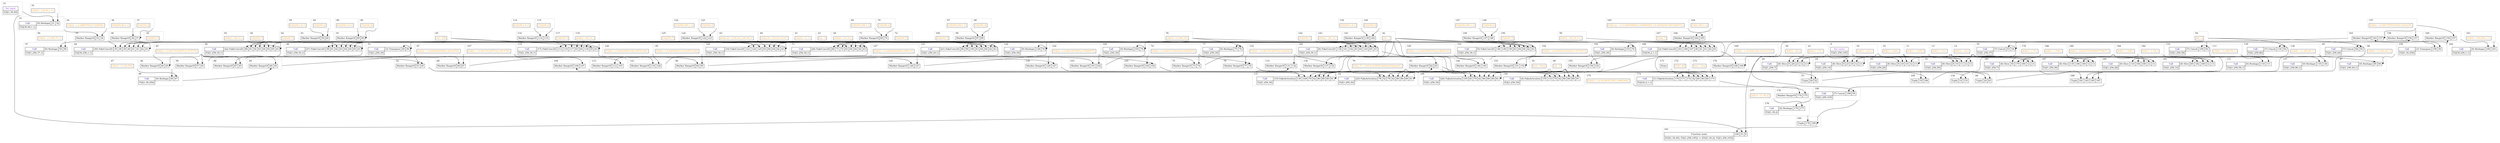 digraph
{
    compound = true

    subgraph "cluster 9"
    {
        label = 9
        labeljust = l
        style = dotted

        "9dummy" [ height = 0, label = "", style = invis, width = 0 ]
        "\"0\"" [ label = <<table border="0" cellborder="1" cellpadding="4" cellspacing="0"><tr><td><font color="blueviolet">Var cache</font></td></tr><tr><td>f32[1,256,105]</td></tr></table>>, shape = plain ]
    }

    subgraph "cluster 10"
    {
        label = 10
        labeljust = l
        style = dotted

        "10dummy" [ height = 0, label = "", style = invis, width = 0 ]
        "\"1\"" [ label = <<table border="0" cellborder="1" cellpadding="4" cellspacing="0"><tr><td><font color="darkorange">i64[1] : {49L}</font></td></tr></table>>, shape = plain ]
    }

    subgraph "cluster 11"
    {
        label = 11
        labeljust = l
        style = dotted

        "11dummy" [ height = 0, label = "", style = invis, width = 0 ]
        "\"2\"" [ label = <<table border="0" cellborder="1" cellpadding="4" cellspacing="0"><tr><td><font color="darkorange">i64[1] : {105L}</font></td></tr></table>>, shape = plain ]
    }

    subgraph "cluster 12"
    {
        label = 12
        labeljust = l
        style = dotted

        "12dummy" [ height = 0, label = "", style = invis, width = 0 ]
        "\"3\"" [ label = <<table border="0" cellborder="1" cellpadding="4" cellspacing="0"><tr><td><font color="darkorange">i64[1] : {2L}</font></td></tr></table>>, shape = plain ]
    }

    subgraph "cluster 13"
    {
        label = 13
        labeljust = l
        style = dotted

        "13dummy" [ height = 0, label = "", style = invis, width = 0 ]
        "\"4\"" [ label = <<table border="0" cellborder="1" cellpadding="4" cellspacing="0"><tr><td><font color="darkorange">i64[1] : {1L}</font></td></tr></table>>, shape = plain ]
    }

    subgraph "cluster 14"
    {
        label = 14
        labeljust = l
        style = dotted

        "14dummy" [ height = 0, label = "", style = invis, width = 0 ]
        "\"5\"" [ label = <<table border="0" cellborder="1" cellpadding="4" cellspacing="0"><tr><td><font color="darkblue">Call</font></td><td port="P0">(8) Slice</td><td port="P1">9</td><td port="P2">10</td><td port="P3">11</td><td port="P4">12</td><td port="P5">13</td></tr><tr><td>f32[1,256,56]</td></tr></table>>, shape = plain ]
    }

    subgraph "cluster 18"
    {
        label = 18
        labeljust = l
        style = dotted

        "18dummy" [ height = 0, label = "", style = invis, width = 0 ]
        "\"6\"" [ label = <<table border="0" cellborder="1" cellpadding="4" cellspacing="0"><tr><td><font color="darkorange">i64[1] : {21L}</font></td></tr></table>>, shape = plain ]
    }

    subgraph "cluster 19"
    {
        label = 19
        labeljust = l
        style = dotted

        "19dummy" [ height = 0, label = "", style = invis, width = 0 ]
        "\"7\"" [ label = <<table border="0" cellborder="1" cellpadding="4" cellspacing="0"><tr><td><font color="darkblue">Call</font></td><td port="P0">(8) Slice</td><td port="P1">9</td><td port="P2">18</td><td port="P3">10</td><td port="P4">12</td><td port="P5">13</td></tr><tr><td>f32[1,256,28]</td></tr></table>>, shape = plain ]
    }

    subgraph "cluster 23"
    {
        label = 23
        labeljust = l
        style = dotted

        "23dummy" [ height = 0, label = "", style = invis, width = 0 ]
        "\"8\"" [ label = <<table border="0" cellborder="1" cellpadding="4" cellspacing="0"><tr><td><font color="darkorange">i64[1] : {7L}</font></td></tr></table>>, shape = plain ]
    }

    subgraph "cluster 24"
    {
        label = 24
        labeljust = l
        style = dotted

        "24dummy" [ height = 0, label = "", style = invis, width = 0 ]
        "\"9\"" [ label = <<table border="0" cellborder="1" cellpadding="4" cellspacing="0"><tr><td><font color="darkblue">Call</font></td><td port="P0">(8) Slice</td><td port="P1">9</td><td port="P2">23</td><td port="P3">18</td><td port="P4">12</td><td port="P5">13</td></tr><tr><td>f32[1,256,14]</td></tr></table>>, shape = plain ]
    }

    subgraph "cluster 28"
    {
        label = 28
        labeljust = l
        style = dotted

        "28dummy" [ height = 0, label = "", style = invis, width = 0 ]
        "\"10\"" [ label = <<table border="0" cellborder="1" cellpadding="4" cellspacing="0"><tr><td><font color="darkorange">i64[1] : {0L}</font></td></tr></table>>, shape = plain ]
    }

    subgraph "cluster 29"
    {
        label = 29
        labeljust = l
        style = dotted

        "29dummy" [ height = 0, label = "", style = invis, width = 0 ]
        "\"11\"" [ label = <<table border="0" cellborder="1" cellpadding="4" cellspacing="0"><tr><td><font color="darkblue">Call</font></td><td port="P0">(8) Slice</td><td port="P1">9</td><td port="P2">28</td><td port="P3">23</td><td port="P4">12</td><td port="P5">13</td></tr><tr><td>f32[1,256,7]</td></tr></table>>, shape = plain ]
    }

    subgraph "cluster 31"
    {
        label = 31
        labeljust = l
        style = dotted

        "31dummy" [ height = 0, label = "", style = invis, width = 0 ]
        "\"12\"" [ label = <<table border="0" cellborder="1" cellpadding="4" cellspacing="0"><tr><td><font color="blueviolet">Var input</font></td></tr><tr><td>f32[1,30,40]</td></tr></table>>, shape = plain ]
    }

    subgraph "cluster 32"
    {
        label = 32
        labeljust = l
        style = dotted

        "32dummy" [ height = 0, label = "", style = invis, width = 0 ]
        "\"13\"" [ label = <<table border="0" cellborder="1" cellpadding="4" cellspacing="0"><tr><td><font color="darkorange">i32[4] : {30,40,1,1}</font></td></tr></table>>, shape = plain ]
    }

    subgraph "cluster 33"
    {
        label = 33
        labeljust = l
        style = dotted

        "33dummy" [ height = 0, label = "", style = invis, width = 0 ]
        "\"14\"" [ label = <<table border="0" cellborder="1" cellpadding="4" cellspacing="0"><tr><td><font color="darkblue">Call</font></td><td port="P0">(0) Reshape</td><td port="P1">31</td><td port="P2">32</td></tr><tr><td>f32[30,40,1,1]</td></tr></table>>, shape = plain ]
    }

    subgraph "cluster 34"
    {
        label = 34
        labeljust = l
        style = dotted

        "34dummy" [ height = 0, label = "", style = invis, width = 0 ]
        "\"15\"" [ label = <<table border="0" cellborder="1" cellpadding="4" cellspacing="0"><tr><td><font color="darkorange">f32[2] : {-2.2886705f,27.02906f}</font></td></tr></table>>, shape = plain ]
    }

    subgraph "cluster 35"
    {
        label = 35
        labeljust = l
        style = dotted

        "35dummy" [ height = 0, label = "", style = invis, width = 0 ]
        "\"16\"" [ label = <<table border="0" cellborder="1" cellpadding="4" cellspacing="0"><tr><td><font>Marker RangeOf</font></td><td port="P0">33</td><td port="P1">34</td></tr></table>>, shape = plain ]
    }

    subgraph "cluster 36"
    {
        label = 36
        labeljust = l
        style = dotted

        "36dummy" [ height = 0, label = "", style = invis, width = 0 ]
        "\"17\"" [ label = <<table border="0" cellborder="1" cellpadding="4" cellspacing="0"><tr><td><font color="darkorange">f32[256,40,1,1]</font></td></tr></table>>, shape = plain ]
    }

    subgraph "cluster 37"
    {
        label = 37
        labeljust = l
        style = dotted

        "37dummy" [ height = 0, label = "", style = invis, width = 0 ]
        "\"18\"" [ label = <<table border="0" cellborder="1" cellpadding="4" cellspacing="0"><tr><td><font color="darkorange">f32[256,2]</font></td></tr></table>>, shape = plain ]
    }

    subgraph "cluster 38"
    {
        label = 38
        labeljust = l
        style = dotted

        "38dummy" [ height = 0, label = "", style = invis, width = 0 ]
        "\"19\"" [ label = <<table border="0" cellborder="1" cellpadding="4" cellspacing="0"><tr><td><font>Marker RangeOf</font></td><td port="P0">36</td><td port="P1">37</td></tr></table>>, shape = plain ]
    }

    subgraph "cluster 39"
    {
        label = 39
        labeljust = l
        style = dotted

        "39dummy" [ height = 0, label = "", style = invis, width = 0 ]
        "\"20\"" [ label = <<table border="0" cellborder="1" cellpadding="4" cellspacing="0"><tr><td><font color="darkorange">f32[256,7]</font></td></tr></table>>, shape = plain ]
    }

    subgraph "cluster 40"
    {
        label = 40
        labeljust = l
        style = dotted

        "40dummy" [ height = 0, label = "", style = invis, width = 0 ]
        "\"21\"" [ label = <<table border="0" cellborder="1" cellpadding="4" cellspacing="0"><tr><td><font color="darkorange">i32[2,2] : {{0,0},{0,0}}</font></td></tr></table>>, shape = plain ]
    }

    subgraph "cluster 41"
    {
        label = 41
        labeljust = l
        style = dotted

        "41dummy" [ height = 0, label = "", style = invis, width = 0 ]
        "\"22\"" [ label = <<table border="0" cellborder="1" cellpadding="4" cellspacing="0"><tr><td><font color="darkorange">i32[2] : {1,1}</font></td></tr></table>>, shape = plain ]
    }

    subgraph "cluster 42"
    {
        label = 42
        labeljust = l
        style = dotted

        "42dummy" [ height = 0, label = "", style = invis, width = 0 ]
        "\"23\"" [ label = <<table border="0" cellborder="1" cellpadding="4" cellspacing="0"><tr><td><font color="darkorange">i32 : 1</font></td></tr></table>>, shape = plain ]
    }

    subgraph "cluster 43"
    {
        label = 43
        labeljust = l
        style = dotted

        "43dummy" [ height = 0, label = "", style = invis, width = 0 ]
        "\"24\"" [ label = <<table border="0" cellborder="1" cellpadding="4" cellspacing="0"><tr><td><font color="darkorange">f32 : 0</font></td></tr></table>>, shape = plain ]
    }

    subgraph "cluster 44"
    {
        label = 44
        labeljust = l
        style = dotted

        "44dummy" [ height = 0, label = "", style = invis, width = 0 ]
        "\"25\"" [ label = <<table border="0" cellborder="1" cellpadding="4" cellspacing="0"><tr><td><font color="darkblue">Call</font></td><td port="P0">(30) FakeConv2D</td><td port="P1">35</td><td port="P2">38</td><td port="P3">39</td><td port="P4">40</td><td port="P5">41</td><td port="P6">41</td><td port="P7">42</td><td port="P8">43</td></tr><tr><td>f32[30,256,1,1]</td></tr></table>>, shape = plain ]
    }

    subgraph "cluster 45"
    {
        label = 45
        labeljust = l
        style = dotted

        "45dummy" [ height = 0, label = "", style = invis, width = 0 ]
        "\"26\"" [ label = <<table border="0" cellborder="1" cellpadding="4" cellspacing="0"><tr><td><font color="darkorange">f32[2] : {-0.0017012957f,27.87573f}</font></td></tr></table>>, shape = plain ]
    }

    subgraph "cluster 46"
    {
        label = 46
        labeljust = l
        style = dotted

        "46dummy" [ height = 0, label = "", style = invis, width = 0 ]
        "\"27\"" [ label = <<table border="0" cellborder="1" cellpadding="4" cellspacing="0"><tr><td><font>Marker RangeOf</font></td><td port="P0">44</td><td port="P1">45</td></tr></table>>, shape = plain ]
    }

    subgraph "cluster 47"
    {
        label = 47
        labeljust = l
        style = dotted

        "47dummy" [ height = 0, label = "", style = invis, width = 0 ]
        "\"28\"" [ label = <<table border="0" cellborder="1" cellpadding="4" cellspacing="0"><tr><td><font color="darkorange">i32[3] : {1,30,256}</font></td></tr></table>>, shape = plain ]
    }

    subgraph "cluster 48"
    {
        label = 48
        labeljust = l
        style = dotted

        "48dummy" [ height = 0, label = "", style = invis, width = 0 ]
        "\"29\"" [ label = <<table border="0" cellborder="1" cellpadding="4" cellspacing="0"><tr><td><font color="darkblue">Call</font></td><td port="P0">(0) Reshape</td><td port="P1">46</td><td port="P2">47</td></tr><tr><td>f32[1,30,256]</td></tr></table>>, shape = plain ]
    }

    subgraph "cluster 49"
    {
        label = 49
        labeljust = l
        style = dotted

        "49dummy" [ height = 0, label = "", style = invis, width = 0 ]
        "\"30\"" [ label = <<table border="0" cellborder="1" cellpadding="4" cellspacing="0"><tr><td><font>Marker RangeOf</font></td><td port="P0">48</td><td port="P1">45</td></tr></table>>, shape = plain ]
    }

    subgraph "cluster 50"
    {
        label = 50
        labeljust = l
        style = dotted

        "50dummy" [ height = 0, label = "", style = invis, width = 0 ]
        "\"31\"" [ label = <<table border="0" cellborder="1" cellpadding="4" cellspacing="0"><tr><td><font color="darkorange">i64[3] : {0L,2L,1L}</font></td></tr></table>>, shape = plain ]
    }

    subgraph "cluster 51"
    {
        label = 51
        labeljust = l
        style = dotted

        "51dummy" [ height = 0, label = "", style = invis, width = 0 ]
        "\"32\"" [ label = <<table border="0" cellborder="1" cellpadding="4" cellspacing="0"><tr><td><font color="darkblue">Call</font></td><td port="P0">(3) Transpose</td><td port="P1">49</td><td port="P2">50</td></tr><tr><td>f32[1,256,30]</td></tr></table>>, shape = plain ]
    }

    subgraph "cluster 52"
    {
        label = 52
        labeljust = l
        style = dotted

        "52dummy" [ height = 0, label = "", style = invis, width = 0 ]
        "\"33\"" [ label = <<table border="0" cellborder="1" cellpadding="4" cellspacing="0"><tr><td><font>Marker RangeOf</font></td><td port="P0">51</td><td port="P1">45</td></tr></table>>, shape = plain ]
    }

    subgraph "cluster 53"
    {
        label = 53
        labeljust = l
        style = dotted

        "53dummy" [ height = 0, label = "", style = invis, width = 0 ]
        "\"34\"" [ label = <<table border="0" cellborder="1" cellpadding="4" cellspacing="0"><tr><td><font>Tuple</font></td><td port="P0">29</td><td port="P1">52</td></tr></table>>, shape = plain ]
    }

    subgraph "cluster 54"
    {
        label = 54
        labeljust = l
        style = dotted

        "54dummy" [ height = 0, label = "", style = invis, width = 0 ]
        "\"35\"" [ label = <<table border="0" cellborder="1" cellpadding="4" cellspacing="0"><tr><td><font color="darkorange">i64 : 2</font></td></tr></table>>, shape = plain ]
    }

    subgraph "cluster 55"
    {
        label = 55
        labeljust = l
        style = dotted

        "55dummy" [ height = 0, label = "", style = invis, width = 0 ]
        "\"36\"" [ label = <<table border="0" cellborder="1" cellpadding="4" cellspacing="0"><tr><td><font color="darkblue">Call</font></td><td port="P0">(7) Concat</td><td port="P1">53</td><td port="P2">54</td></tr><tr><td>f32[1,256,37]</td></tr></table>>, shape = plain ]
    }

    subgraph "cluster 56"
    {
        label = 56
        labeljust = l
        style = dotted

        "56dummy" [ height = 0, label = "", style = invis, width = 0 ]
        "\"37\"" [ label = <<table border="0" cellborder="1" cellpadding="4" cellspacing="0"><tr><td><font color="darkorange">i32[4] : {1,256,37,1}</font></td></tr></table>>, shape = plain ]
    }

    subgraph "cluster 57"
    {
        label = 57
        labeljust = l
        style = dotted

        "57dummy" [ height = 0, label = "", style = invis, width = 0 ]
        "\"38\"" [ label = <<table border="0" cellborder="1" cellpadding="4" cellspacing="0"><tr><td><font color="darkblue">Call</font></td><td port="P0">(0) Reshape</td><td port="P1">55</td><td port="P2">56</td></tr><tr><td>f32[1,256,37,1]</td></tr></table>>, shape = plain ]
    }

    subgraph "cluster 58"
    {
        label = 58
        labeljust = l
        style = dotted

        "58dummy" [ height = 0, label = "", style = invis, width = 0 ]
        "\"39\"" [ label = <<table border="0" cellborder="1" cellpadding="4" cellspacing="0"><tr><td><font>Marker RangeOf</font></td><td port="P0">57</td><td port="P1">45</td></tr></table>>, shape = plain ]
    }

    subgraph "cluster 59"
    {
        label = 59
        labeljust = l
        style = dotted

        "59dummy" [ height = 0, label = "", style = invis, width = 0 ]
        "\"40\"" [ label = <<table border="0" cellborder="1" cellpadding="4" cellspacing="0"><tr><td><font color="darkorange">f32[256,1,8,1]</font></td></tr></table>>, shape = plain ]
    }

    subgraph "cluster 60"
    {
        label = 60
        labeljust = l
        style = dotted

        "60dummy" [ height = 0, label = "", style = invis, width = 0 ]
        "\"41\"" [ label = <<table border="0" cellborder="1" cellpadding="4" cellspacing="0"><tr><td><font color="darkorange">f32[256,2]</font></td></tr></table>>, shape = plain ]
    }

    subgraph "cluster 61"
    {
        label = 61
        labeljust = l
        style = dotted

        "61dummy" [ height = 0, label = "", style = invis, width = 0 ]
        "\"42\"" [ label = <<table border="0" cellborder="1" cellpadding="4" cellspacing="0"><tr><td><font>Marker RangeOf</font></td><td port="P0">59</td><td port="P1">60</td></tr></table>>, shape = plain ]
    }

    subgraph "cluster 62"
    {
        label = 62
        labeljust = l
        style = dotted

        "62dummy" [ height = 0, label = "", style = invis, width = 0 ]
        "\"43\"" [ label = <<table border="0" cellborder="1" cellpadding="4" cellspacing="0"><tr><td><font color="darkorange">f32[256,7]</font></td></tr></table>>, shape = plain ]
    }

    subgraph "cluster 63"
    {
        label = 63
        labeljust = l
        style = dotted

        "63dummy" [ height = 0, label = "", style = invis, width = 0 ]
        "\"44\"" [ label = <<table border="0" cellborder="1" cellpadding="4" cellspacing="0"><tr><td><font color="darkorange">i64[2,2] : {{0L,0L},{0L,0L}}</font></td></tr></table>>, shape = plain ]
    }

    subgraph "cluster 64"
    {
        label = 64
        labeljust = l
        style = dotted

        "64dummy" [ height = 0, label = "", style = invis, width = 0 ]
        "\"45\"" [ label = <<table border="0" cellborder="1" cellpadding="4" cellspacing="0"><tr><td><font color="darkorange">i64[2] : {1L,1L}</font></td></tr></table>>, shape = plain ]
    }

    subgraph "cluster 65"
    {
        label = 65
        labeljust = l
        style = dotted

        "65dummy" [ height = 0, label = "", style = invis, width = 0 ]
        "\"46\"" [ label = <<table border="0" cellborder="1" cellpadding="4" cellspacing="0"><tr><td><font color="darkorange">i32 : 256</font></td></tr></table>>, shape = plain ]
    }

    subgraph "cluster 66"
    {
        label = 66
        labeljust = l
        style = dotted

        "66dummy" [ height = 0, label = "", style = invis, width = 0 ]
        "\"47\"" [ label = <<table border="0" cellborder="1" cellpadding="4" cellspacing="0"><tr><td><font color="darkblue">Call</font></td><td port="P0">(27) FakeConv2D</td><td port="P1">58</td><td port="P2">61</td><td port="P3">62</td><td port="P4">63</td><td port="P5">64</td><td port="P6">64</td><td port="P7">65</td><td port="P8">43</td></tr><tr><td>f32[1,256,30,1]</td></tr></table>>, shape = plain ]
    }

    subgraph "cluster 67"
    {
        label = 67
        labeljust = l
        style = dotted

        "67dummy" [ height = 0, label = "", style = invis, width = 0 ]
        "\"48\"" [ label = <<table border="0" cellborder="1" cellpadding="4" cellspacing="0"><tr><td><font color="darkorange">f32[2] : {-0.0002980368f,2.4418154f}</font></td></tr></table>>, shape = plain ]
    }

    subgraph "cluster 68"
    {
        label = 68
        labeljust = l
        style = dotted

        "68dummy" [ height = 0, label = "", style = invis, width = 0 ]
        "\"49\"" [ label = <<table border="0" cellborder="1" cellpadding="4" cellspacing="0"><tr><td><font>Marker RangeOf</font></td><td port="P0">66</td><td port="P1">67</td></tr></table>>, shape = plain ]
    }

    subgraph "cluster 69"
    {
        label = 69
        labeljust = l
        style = dotted

        "69dummy" [ height = 0, label = "", style = invis, width = 0 ]
        "\"50\"" [ label = <<table border="0" cellborder="1" cellpadding="4" cellspacing="0"><tr><td><font color="darkorange">f32[256,256,1,1]</font></td></tr></table>>, shape = plain ]
    }

    subgraph "cluster 70"
    {
        label = 70
        labeljust = l
        style = dotted

        "70dummy" [ height = 0, label = "", style = invis, width = 0 ]
        "\"51\"" [ label = <<table border="0" cellborder="1" cellpadding="4" cellspacing="0"><tr><td><font color="darkorange">f32[256,2]</font></td></tr></table>>, shape = plain ]
    }

    subgraph "cluster 71"
    {
        label = 71
        labeljust = l
        style = dotted

        "71dummy" [ height = 0, label = "", style = invis, width = 0 ]
        "\"52\"" [ label = <<table border="0" cellborder="1" cellpadding="4" cellspacing="0"><tr><td><font>Marker RangeOf</font></td><td port="P0">69</td><td port="P1">70</td></tr></table>>, shape = plain ]
    }

    subgraph "cluster 72"
    {
        label = 72
        labeljust = l
        style = dotted

        "72dummy" [ height = 0, label = "", style = invis, width = 0 ]
        "\"53\"" [ label = <<table border="0" cellborder="1" cellpadding="4" cellspacing="0"><tr><td><font color="darkorange">f32[256,7]</font></td></tr></table>>, shape = plain ]
    }

    subgraph "cluster 73"
    {
        label = 73
        labeljust = l
        style = dotted

        "73dummy" [ height = 0, label = "", style = invis, width = 0 ]
        "\"54\"" [ label = <<table border="0" cellborder="1" cellpadding="4" cellspacing="0"><tr><td><font color="darkblue">Call</font></td><td port="P0">(26) FakeConv2D</td><td port="P1">68</td><td port="P2">71</td><td port="P3">72</td><td port="P4">63</td><td port="P5">64</td><td port="P6">64</td><td port="P7">42</td><td port="P8">43</td></tr><tr><td>f32[1,256,30,1]</td></tr></table>>, shape = plain ]
    }

    subgraph "cluster 74"
    {
        label = 74
        labeljust = l
        style = dotted

        "74dummy" [ height = 0, label = "", style = invis, width = 0 ]
        "\"55\"" [ label = <<table border="0" cellborder="1" cellpadding="4" cellspacing="0"><tr><td><font color="darkorange">f32[2] : {-0.00017154914f,2.8108327f}</font></td></tr></table>>, shape = plain ]
    }

    subgraph "cluster 75"
    {
        label = 75
        labeljust = l
        style = dotted

        "75dummy" [ height = 0, label = "", style = invis, width = 0 ]
        "\"56\"" [ label = <<table border="0" cellborder="1" cellpadding="4" cellspacing="0"><tr><td><font>Marker RangeOf</font></td><td port="P0">73</td><td port="P1">74</td></tr></table>>, shape = plain ]
    }

    subgraph "cluster 76"
    {
        label = 76
        labeljust = l
        style = dotted

        "76dummy" [ height = 0, label = "", style = invis, width = 0 ]
        "\"57\"" [ label = <<table border="0" cellborder="1" cellpadding="4" cellspacing="0"><tr><td><font color="darkorange">i32[3] : {1,256,30}</font></td></tr></table>>, shape = plain ]
    }

    subgraph "cluster 77"
    {
        label = 77
        labeljust = l
        style = dotted

        "77dummy" [ height = 0, label = "", style = invis, width = 0 ]
        "\"58\"" [ label = <<table border="0" cellborder="1" cellpadding="4" cellspacing="0"><tr><td><font color="darkblue">Call</font></td><td port="P0">(0) Reshape</td><td port="P1">75</td><td port="P2">76</td></tr><tr><td>f32[1,256,30]</td></tr></table>>, shape = plain ]
    }

    subgraph "cluster 78"
    {
        label = 78
        labeljust = l
        style = dotted

        "78dummy" [ height = 0, label = "", style = invis, width = 0 ]
        "\"59\"" [ label = <<table border="0" cellborder="1" cellpadding="4" cellspacing="0"><tr><td><font>Marker RangeOf</font></td><td port="P0">77</td><td port="P1">74</td></tr></table>>, shape = plain ]
    }

    subgraph "cluster 79"
    {
        label = 79
        labeljust = l
        style = dotted

        "79dummy" [ height = 0, label = "", style = invis, width = 0 ]
        "\"60\"" [ label = <<table border="0" cellborder="1" cellpadding="4" cellspacing="0"><tr><td><font color="darkorange">f32[1,7] : {{0f,1f,1f,0f,0f,-Infinityf,Infinityf}}</font></td></tr></table>>, shape = plain ]
    }

    subgraph "cluster 80"
    {
        label = 80
        labeljust = l
        style = dotted

        "80dummy" [ height = 0, label = "", style = invis, width = 0 ]
        "\"61\"" [ label = <<table border="0" cellborder="1" cellpadding="4" cellspacing="0"><tr><td><font color="darkorange">i32 : 0</font></td></tr></table>>, shape = plain ]
    }

    subgraph "cluster 81"
    {
        label = 81
        labeljust = l
        style = dotted

        "81dummy" [ height = 0, label = "", style = invis, width = 0 ]
        "\"62\"" [ label = <<table border="0" cellborder="1" cellpadding="4" cellspacing="0"><tr><td><font color="darkorange">bool : False</font></td></tr></table>>, shape = plain ]
    }

    subgraph "cluster 82"
    {
        label = 82
        labeljust = l
        style = dotted

        "82dummy" [ height = 0, label = "", style = invis, width = 0 ]
        "\"63\"" [ label = <<table border="0" cellborder="1" cellpadding="4" cellspacing="0"><tr><td><font color="darkblue">Call</font></td><td port="P0">(25) FakeActivation</td><td port="P1">78</td><td port="P2">52</td><td port="P3">79</td><td port="P4">42</td><td port="P5">80</td><td port="P6">80</td><td port="P7">80</td><td port="P8">81</td></tr><tr><td>f32[1,256,30]</td></tr></table>>, shape = plain ]
    }

    subgraph "cluster 83"
    {
        label = 83
        labeljust = l
        style = dotted

        "83dummy" [ height = 0, label = "", style = invis, width = 0 ]
        "\"64\"" [ label = <<table border="0" cellborder="1" cellpadding="4" cellspacing="0"><tr><td><font>Marker RangeOf</font></td><td port="P0">82</td><td port="P1">45</td></tr></table>>, shape = plain ]
    }

    subgraph "cluster 84"
    {
        label = 84
        labeljust = l
        style = dotted

        "84dummy" [ height = 0, label = "", style = invis, width = 0 ]
        "\"65\"" [ label = <<table border="0" cellborder="1" cellpadding="4" cellspacing="0"><tr><td><font>Tuple</font></td><td port="P0">24</td><td port="P1">83</td></tr></table>>, shape = plain ]
    }

    subgraph "cluster 85"
    {
        label = 85
        labeljust = l
        style = dotted

        "85dummy" [ height = 0, label = "", style = invis, width = 0 ]
        "\"66\"" [ label = <<table border="0" cellborder="1" cellpadding="4" cellspacing="0"><tr><td><font color="darkblue">Call</font></td><td port="P0">(7) Concat</td><td port="P1">84</td><td port="P2">54</td></tr><tr><td>f32[1,256,44]</td></tr></table>>, shape = plain ]
    }

    subgraph "cluster 86"
    {
        label = 86
        labeljust = l
        style = dotted

        "86dummy" [ height = 0, label = "", style = invis, width = 0 ]
        "\"67\"" [ label = <<table border="0" cellborder="1" cellpadding="4" cellspacing="0"><tr><td><font color="darkorange">i32[4] : {1,256,44,1}</font></td></tr></table>>, shape = plain ]
    }

    subgraph "cluster 87"
    {
        label = 87
        labeljust = l
        style = dotted

        "87dummy" [ height = 0, label = "", style = invis, width = 0 ]
        "\"68\"" [ label = <<table border="0" cellborder="1" cellpadding="4" cellspacing="0"><tr><td><font color="darkblue">Call</font></td><td port="P0">(0) Reshape</td><td port="P1">85</td><td port="P2">86</td></tr><tr><td>f32[1,256,44,1]</td></tr></table>>, shape = plain ]
    }

    subgraph "cluster 88"
    {
        label = 88
        labeljust = l
        style = dotted

        "88dummy" [ height = 0, label = "", style = invis, width = 0 ]
        "\"69\"" [ label = <<table border="0" cellborder="1" cellpadding="4" cellspacing="0"><tr><td><font>Marker RangeOf</font></td><td port="P0">87</td><td port="P1">45</td></tr></table>>, shape = plain ]
    }

    subgraph "cluster 89"
    {
        label = 89
        labeljust = l
        style = dotted

        "89dummy" [ height = 0, label = "", style = invis, width = 0 ]
        "\"70\"" [ label = <<table border="0" cellborder="1" cellpadding="4" cellspacing="0"><tr><td><font color="darkorange">f32[256,1,8,1]</font></td></tr></table>>, shape = plain ]
    }

    subgraph "cluster 90"
    {
        label = 90
        labeljust = l
        style = dotted

        "90dummy" [ height = 0, label = "", style = invis, width = 0 ]
        "\"71\"" [ label = <<table border="0" cellborder="1" cellpadding="4" cellspacing="0"><tr><td><font color="darkorange">f32[256,2]</font></td></tr></table>>, shape = plain ]
    }

    subgraph "cluster 91"
    {
        label = 91
        labeljust = l
        style = dotted

        "91dummy" [ height = 0, label = "", style = invis, width = 0 ]
        "\"72\"" [ label = <<table border="0" cellborder="1" cellpadding="4" cellspacing="0"><tr><td><font>Marker RangeOf</font></td><td port="P0">89</td><td port="P1">90</td></tr></table>>, shape = plain ]
    }

    subgraph "cluster 92"
    {
        label = 92
        labeljust = l
        style = dotted

        "92dummy" [ height = 0, label = "", style = invis, width = 0 ]
        "\"73\"" [ label = <<table border="0" cellborder="1" cellpadding="4" cellspacing="0"><tr><td><font color="darkorange">f32[256,7]</font></td></tr></table>>, shape = plain ]
    }

    subgraph "cluster 93"
    {
        label = 93
        labeljust = l
        style = dotted

        "93dummy" [ height = 0, label = "", style = invis, width = 0 ]
        "\"74\"" [ label = <<table border="0" cellborder="1" cellpadding="4" cellspacing="0"><tr><td><font color="darkorange">i64[2] : {2L,1L}</font></td></tr></table>>, shape = plain ]
    }

    subgraph "cluster 94"
    {
        label = 94
        labeljust = l
        style = dotted

        "94dummy" [ height = 0, label = "", style = invis, width = 0 ]
        "\"75\"" [ label = <<table border="0" cellborder="1" cellpadding="4" cellspacing="0"><tr><td><font color="darkblue">Call</font></td><td port="P0">(22) FakeConv2D</td><td port="P1">88</td><td port="P2">91</td><td port="P3">92</td><td port="P4">63</td><td port="P5">64</td><td port="P6">93</td><td port="P7">65</td><td port="P8">43</td></tr><tr><td>f32[1,256,30,1]</td></tr></table>>, shape = plain ]
    }

    subgraph "cluster 95"
    {
        label = 95
        labeljust = l
        style = dotted

        "95dummy" [ height = 0, label = "", style = invis, width = 0 ]
        "\"76\"" [ label = <<table border="0" cellborder="1" cellpadding="4" cellspacing="0"><tr><td><font color="darkorange">f32[2] : {-0.0003601511f,2.9507182f}</font></td></tr></table>>, shape = plain ]
    }

    subgraph "cluster 96"
    {
        label = 96
        labeljust = l
        style = dotted

        "96dummy" [ height = 0, label = "", style = invis, width = 0 ]
        "\"77\"" [ label = <<table border="0" cellborder="1" cellpadding="4" cellspacing="0"><tr><td><font>Marker RangeOf</font></td><td port="P0">94</td><td port="P1">95</td></tr></table>>, shape = plain ]
    }

    subgraph "cluster 97"
    {
        label = 97
        labeljust = l
        style = dotted

        "97dummy" [ height = 0, label = "", style = invis, width = 0 ]
        "\"78\"" [ label = <<table border="0" cellborder="1" cellpadding="4" cellspacing="0"><tr><td><font color="darkorange">f32[256,256,1,1]</font></td></tr></table>>, shape = plain ]
    }

    subgraph "cluster 98"
    {
        label = 98
        labeljust = l
        style = dotted

        "98dummy" [ height = 0, label = "", style = invis, width = 0 ]
        "\"79\"" [ label = <<table border="0" cellborder="1" cellpadding="4" cellspacing="0"><tr><td><font color="darkorange">f32[256,2]</font></td></tr></table>>, shape = plain ]
    }

    subgraph "cluster 99"
    {
        label = 99
        labeljust = l
        style = dotted

        "99dummy" [ height = 0, label = "", style = invis, width = 0 ]
        "\"80\"" [ label = <<table border="0" cellborder="1" cellpadding="4" cellspacing="0"><tr><td><font>Marker RangeOf</font></td><td port="P0">97</td><td port="P1">98</td></tr></table>>, shape = plain ]
    }

    subgraph "cluster 100"
    {
        label = 100
        labeljust = l
        style = dotted

        "100dummy" [ height = 0, label = "", style = invis, width = 0 ]
        "\"81\"" [ label = <<table border="0" cellborder="1" cellpadding="4" cellspacing="0"><tr><td><font color="darkorange">f32[256,7]</font></td></tr></table>>, shape = plain ]
    }

    subgraph "cluster 101"
    {
        label = 101
        labeljust = l
        style = dotted

        "101dummy" [ height = 0, label = "", style = invis, width = 0 ]
        "\"82\"" [ label = <<table border="0" cellborder="1" cellpadding="4" cellspacing="0"><tr><td><font color="darkblue">Call</font></td><td port="P0">(21) FakeConv2D</td><td port="P1">96</td><td port="P2">99</td><td port="P3">100</td><td port="P4">63</td><td port="P5">64</td><td port="P6">64</td><td port="P7">42</td><td port="P8">43</td></tr><tr><td>f32[1,256,30,1]</td></tr></table>>, shape = plain ]
    }

    subgraph "cluster 102"
    {
        label = 102
        labeljust = l
        style = dotted

        "102dummy" [ height = 0, label = "", style = invis, width = 0 ]
        "\"83\"" [ label = <<table border="0" cellborder="1" cellpadding="4" cellspacing="0"><tr><td><font color="darkorange">f32[2] : {-0.0003367467f,2.7589657f}</font></td></tr></table>>, shape = plain ]
    }

    subgraph "cluster 103"
    {
        label = 103
        labeljust = l
        style = dotted

        "103dummy" [ height = 0, label = "", style = invis, width = 0 ]
        "\"84\"" [ label = <<table border="0" cellborder="1" cellpadding="4" cellspacing="0"><tr><td><font>Marker RangeOf</font></td><td port="P0">101</td><td port="P1">102</td></tr></table>>, shape = plain ]
    }

    subgraph "cluster 104"
    {
        label = 104
        labeljust = l
        style = dotted

        "104dummy" [ height = 0, label = "", style = invis, width = 0 ]
        "\"85\"" [ label = <<table border="0" cellborder="1" cellpadding="4" cellspacing="0"><tr><td><font color="darkblue">Call</font></td><td port="P0">(0) Reshape</td><td port="P1">103</td><td port="P2">76</td></tr><tr><td>f32[1,256,30]</td></tr></table>>, shape = plain ]
    }

    subgraph "cluster 105"
    {
        label = 105
        labeljust = l
        style = dotted

        "105dummy" [ height = 0, label = "", style = invis, width = 0 ]
        "\"86\"" [ label = <<table border="0" cellborder="1" cellpadding="4" cellspacing="0"><tr><td><font>Marker RangeOf</font></td><td port="P0">104</td><td port="P1">102</td></tr></table>>, shape = plain ]
    }

    subgraph "cluster 106"
    {
        label = 106
        labeljust = l
        style = dotted

        "106dummy" [ height = 0, label = "", style = invis, width = 0 ]
        "\"87\"" [ label = <<table border="0" cellborder="1" cellpadding="4" cellspacing="0"><tr><td><font color="darkblue">Call</font></td><td port="P0">(20) FakeActivation</td><td port="P1">105</td><td port="P2">83</td><td port="P3">79</td><td port="P4">42</td><td port="P5">80</td><td port="P6">80</td><td port="P7">80</td><td port="P8">81</td></tr><tr><td>f32[1,256,30]</td></tr></table>>, shape = plain ]
    }

    subgraph "cluster 107"
    {
        label = 107
        labeljust = l
        style = dotted

        "107dummy" [ height = 0, label = "", style = invis, width = 0 ]
        "\"88\"" [ label = <<table border="0" cellborder="1" cellpadding="4" cellspacing="0"><tr><td><font color="darkorange">f32[2] : {-0.0017012957f,24.391478f}</font></td></tr></table>>, shape = plain ]
    }

    subgraph "cluster 108"
    {
        label = 108
        labeljust = l
        style = dotted

        "108dummy" [ height = 0, label = "", style = invis, width = 0 ]
        "\"89\"" [ label = <<table border="0" cellborder="1" cellpadding="4" cellspacing="0"><tr><td><font>Marker RangeOf</font></td><td port="P0">106</td><td port="P1">107</td></tr></table>>, shape = plain ]
    }

    subgraph "cluster 109"
    {
        label = 109
        labeljust = l
        style = dotted

        "109dummy" [ height = 0, label = "", style = invis, width = 0 ]
        "\"90\"" [ label = <<table border="0" cellborder="1" cellpadding="4" cellspacing="0"><tr><td><font>Tuple</font></td><td port="P0">19</td><td port="P1">108</td></tr></table>>, shape = plain ]
    }

    subgraph "cluster 110"
    {
        label = 110
        labeljust = l
        style = dotted

        "110dummy" [ height = 0, label = "", style = invis, width = 0 ]
        "\"91\"" [ label = <<table border="0" cellborder="1" cellpadding="4" cellspacing="0"><tr><td><font color="darkblue">Call</font></td><td port="P0">(7) Concat</td><td port="P1">109</td><td port="P2">54</td></tr><tr><td>f32[1,256,58]</td></tr></table>>, shape = plain ]
    }

    subgraph "cluster 111"
    {
        label = 111
        labeljust = l
        style = dotted

        "111dummy" [ height = 0, label = "", style = invis, width = 0 ]
        "\"92\"" [ label = <<table border="0" cellborder="1" cellpadding="4" cellspacing="0"><tr><td><font color="darkorange">i32[4] : {1,256,58,1}</font></td></tr></table>>, shape = plain ]
    }

    subgraph "cluster 112"
    {
        label = 112
        labeljust = l
        style = dotted

        "112dummy" [ height = 0, label = "", style = invis, width = 0 ]
        "\"93\"" [ label = <<table border="0" cellborder="1" cellpadding="4" cellspacing="0"><tr><td><font color="darkblue">Call</font></td><td port="P0">(0) Reshape</td><td port="P1">110</td><td port="P2">111</td></tr><tr><td>f32[1,256,58,1]</td></tr></table>>, shape = plain ]
    }

    subgraph "cluster 113"
    {
        label = 113
        labeljust = l
        style = dotted

        "113dummy" [ height = 0, label = "", style = invis, width = 0 ]
        "\"94\"" [ label = <<table border="0" cellborder="1" cellpadding="4" cellspacing="0"><tr><td><font>Marker RangeOf</font></td><td port="P0">112</td><td port="P1">107</td></tr></table>>, shape = plain ]
    }

    subgraph "cluster 114"
    {
        label = 114
        labeljust = l
        style = dotted

        "114dummy" [ height = 0, label = "", style = invis, width = 0 ]
        "\"95\"" [ label = <<table border="0" cellborder="1" cellpadding="4" cellspacing="0"><tr><td><font color="darkorange">f32[256,1,8,1]</font></td></tr></table>>, shape = plain ]
    }

    subgraph "cluster 115"
    {
        label = 115
        labeljust = l
        style = dotted

        "115dummy" [ height = 0, label = "", style = invis, width = 0 ]
        "\"96\"" [ label = <<table border="0" cellborder="1" cellpadding="4" cellspacing="0"><tr><td><font color="darkorange">f32[256,2]</font></td></tr></table>>, shape = plain ]
    }

    subgraph "cluster 116"
    {
        label = 116
        labeljust = l
        style = dotted

        "116dummy" [ height = 0, label = "", style = invis, width = 0 ]
        "\"97\"" [ label = <<table border="0" cellborder="1" cellpadding="4" cellspacing="0"><tr><td><font>Marker RangeOf</font></td><td port="P0">114</td><td port="P1">115</td></tr></table>>, shape = plain ]
    }

    subgraph "cluster 117"
    {
        label = 117
        labeljust = l
        style = dotted

        "117dummy" [ height = 0, label = "", style = invis, width = 0 ]
        "\"98\"" [ label = <<table border="0" cellborder="1" cellpadding="4" cellspacing="0"><tr><td><font color="darkorange">f32[256,7]</font></td></tr></table>>, shape = plain ]
    }

    subgraph "cluster 118"
    {
        label = 118
        labeljust = l
        style = dotted

        "118dummy" [ height = 0, label = "", style = invis, width = 0 ]
        "\"99\"" [ label = <<table border="0" cellborder="1" cellpadding="4" cellspacing="0"><tr><td><font color="darkorange">i64[2] : {4L,1L}</font></td></tr></table>>, shape = plain ]
    }

    subgraph "cluster 119"
    {
        label = 119
        labeljust = l
        style = dotted

        "119dummy" [ height = 0, label = "", style = invis, width = 0 ]
        "\"100\"" [ label = <<table border="0" cellborder="1" cellpadding="4" cellspacing="0"><tr><td><font color="darkblue">Call</font></td><td port="P0">(17) FakeConv2D</td><td port="P1">113</td><td port="P2">116</td><td port="P3">117</td><td port="P4">63</td><td port="P5">64</td><td port="P6">118</td><td port="P7">65</td><td port="P8">43</td></tr><tr><td>f32[1,256,30,1]</td></tr></table>>, shape = plain ]
    }

    subgraph "cluster 120"
    {
        label = 120
        labeljust = l
        style = dotted

        "120dummy" [ height = 0, label = "", style = invis, width = 0 ]
        "\"101\"" [ label = <<table border="0" cellborder="1" cellpadding="4" cellspacing="0"><tr><td><font color="darkorange">f32[2] : {-0.0003659119f,2.9979162f}</font></td></tr></table>>, shape = plain ]
    }

    subgraph "cluster 121"
    {
        label = 121
        labeljust = l
        style = dotted

        "121dummy" [ height = 0, label = "", style = invis, width = 0 ]
        "\"102\"" [ label = <<table border="0" cellborder="1" cellpadding="4" cellspacing="0"><tr><td><font>Marker RangeOf</font></td><td port="P0">119</td><td port="P1">120</td></tr></table>>, shape = plain ]
    }

    subgraph "cluster 122"
    {
        label = 122
        labeljust = l
        style = dotted

        "122dummy" [ height = 0, label = "", style = invis, width = 0 ]
        "\"103\"" [ label = <<table border="0" cellborder="1" cellpadding="4" cellspacing="0"><tr><td><font color="darkorange">f32[256,256,1,1]</font></td></tr></table>>, shape = plain ]
    }

    subgraph "cluster 123"
    {
        label = 123
        labeljust = l
        style = dotted

        "123dummy" [ height = 0, label = "", style = invis, width = 0 ]
        "\"104\"" [ label = <<table border="0" cellborder="1" cellpadding="4" cellspacing="0"><tr><td><font color="darkorange">f32[256,2]</font></td></tr></table>>, shape = plain ]
    }

    subgraph "cluster 124"
    {
        label = 124
        labeljust = l
        style = dotted

        "124dummy" [ height = 0, label = "", style = invis, width = 0 ]
        "\"105\"" [ label = <<table border="0" cellborder="1" cellpadding="4" cellspacing="0"><tr><td><font>Marker RangeOf</font></td><td port="P0">122</td><td port="P1">123</td></tr></table>>, shape = plain ]
    }

    subgraph "cluster 125"
    {
        label = 125
        labeljust = l
        style = dotted

        "125dummy" [ height = 0, label = "", style = invis, width = 0 ]
        "\"106\"" [ label = <<table border="0" cellborder="1" cellpadding="4" cellspacing="0"><tr><td><font color="darkorange">f32[256,7]</font></td></tr></table>>, shape = plain ]
    }

    subgraph "cluster 126"
    {
        label = 126
        labeljust = l
        style = dotted

        "126dummy" [ height = 0, label = "", style = invis, width = 0 ]
        "\"107\"" [ label = <<table border="0" cellborder="1" cellpadding="4" cellspacing="0"><tr><td><font color="darkblue">Call</font></td><td port="P0">(16) FakeConv2D</td><td port="P1">121</td><td port="P2">124</td><td port="P3">125</td><td port="P4">63</td><td port="P5">64</td><td port="P6">64</td><td port="P7">42</td><td port="P8">43</td></tr><tr><td>f32[1,256,30,1]</td></tr></table>>, shape = plain ]
    }

    subgraph "cluster 127"
    {
        label = 127
        labeljust = l
        style = dotted

        "127dummy" [ height = 0, label = "", style = invis, width = 0 ]
        "\"108\"" [ label = <<table border="0" cellborder="1" cellpadding="4" cellspacing="0"><tr><td><font color="darkorange">f32[2] : {-0.0002994269f,4.90611f}</font></td></tr></table>>, shape = plain ]
    }

    subgraph "cluster 128"
    {
        label = 128
        labeljust = l
        style = dotted

        "128dummy" [ height = 0, label = "", style = invis, width = 0 ]
        "\"109\"" [ label = <<table border="0" cellborder="1" cellpadding="4" cellspacing="0"><tr><td><font>Marker RangeOf</font></td><td port="P0">126</td><td port="P1">127</td></tr></table>>, shape = plain ]
    }

    subgraph "cluster 129"
    {
        label = 129
        labeljust = l
        style = dotted

        "129dummy" [ height = 0, label = "", style = invis, width = 0 ]
        "\"110\"" [ label = <<table border="0" cellborder="1" cellpadding="4" cellspacing="0"><tr><td><font color="darkblue">Call</font></td><td port="P0">(0) Reshape</td><td port="P1">128</td><td port="P2">76</td></tr><tr><td>f32[1,256,30]</td></tr></table>>, shape = plain ]
    }

    subgraph "cluster 130"
    {
        label = 130
        labeljust = l
        style = dotted

        "130dummy" [ height = 0, label = "", style = invis, width = 0 ]
        "\"111\"" [ label = <<table border="0" cellborder="1" cellpadding="4" cellspacing="0"><tr><td><font>Marker RangeOf</font></td><td port="P0">129</td><td port="P1">127</td></tr></table>>, shape = plain ]
    }

    subgraph "cluster 131"
    {
        label = 131
        labeljust = l
        style = dotted

        "131dummy" [ height = 0, label = "", style = invis, width = 0 ]
        "\"112\"" [ label = <<table border="0" cellborder="1" cellpadding="4" cellspacing="0"><tr><td><font color="darkblue">Call</font></td><td port="P0">(15) FakeActivation</td><td port="P1">130</td><td port="P2">108</td><td port="P3">79</td><td port="P4">42</td><td port="P5">80</td><td port="P6">80</td><td port="P7">80</td><td port="P8">81</td></tr><tr><td>f32[1,256,30]</td></tr></table>>, shape = plain ]
    }

    subgraph "cluster 132"
    {
        label = 132
        labeljust = l
        style = dotted

        "132dummy" [ height = 0, label = "", style = invis, width = 0 ]
        "\"113\"" [ label = <<table border="0" cellborder="1" cellpadding="4" cellspacing="0"><tr><td><font color="darkorange">f32[2] : {-0.0017012957f,25.26254f}</font></td></tr></table>>, shape = plain ]
    }

    subgraph "cluster 133"
    {
        label = 133
        labeljust = l
        style = dotted

        "133dummy" [ height = 0, label = "", style = invis, width = 0 ]
        "\"114\"" [ label = <<table border="0" cellborder="1" cellpadding="4" cellspacing="0"><tr><td><font>Marker RangeOf</font></td><td port="P0">131</td><td port="P1">132</td></tr></table>>, shape = plain ]
    }

    subgraph "cluster 134"
    {
        label = 134
        labeljust = l
        style = dotted

        "134dummy" [ height = 0, label = "", style = invis, width = 0 ]
        "\"115\"" [ label = <<table border="0" cellborder="1" cellpadding="4" cellspacing="0"><tr><td><font>Tuple</font></td><td port="P0">14</td><td port="P1">133</td></tr></table>>, shape = plain ]
    }

    subgraph "cluster 135"
    {
        label = 135
        labeljust = l
        style = dotted

        "135dummy" [ height = 0, label = "", style = invis, width = 0 ]
        "\"116\"" [ label = <<table border="0" cellborder="1" cellpadding="4" cellspacing="0"><tr><td><font color="darkblue">Call</font></td><td port="P0">(7) Concat</td><td port="P1">134</td><td port="P2">54</td></tr><tr><td>f32[1,256,86]</td></tr></table>>, shape = plain ]
    }

    subgraph "cluster 136"
    {
        label = 136
        labeljust = l
        style = dotted

        "136dummy" [ height = 0, label = "", style = invis, width = 0 ]
        "\"117\"" [ label = <<table border="0" cellborder="1" cellpadding="4" cellspacing="0"><tr><td><font color="darkorange">i32[4] : {1,256,86,1}</font></td></tr></table>>, shape = plain ]
    }

    subgraph "cluster 137"
    {
        label = 137
        labeljust = l
        style = dotted

        "137dummy" [ height = 0, label = "", style = invis, width = 0 ]
        "\"118\"" [ label = <<table border="0" cellborder="1" cellpadding="4" cellspacing="0"><tr><td><font color="darkblue">Call</font></td><td port="P0">(0) Reshape</td><td port="P1">135</td><td port="P2">136</td></tr><tr><td>f32[1,256,86,1]</td></tr></table>>, shape = plain ]
    }

    subgraph "cluster 138"
    {
        label = 138
        labeljust = l
        style = dotted

        "138dummy" [ height = 0, label = "", style = invis, width = 0 ]
        "\"119\"" [ label = <<table border="0" cellborder="1" cellpadding="4" cellspacing="0"><tr><td><font>Marker RangeOf</font></td><td port="P0">137</td><td port="P1">132</td></tr></table>>, shape = plain ]
    }

    subgraph "cluster 139"
    {
        label = 139
        labeljust = l
        style = dotted

        "139dummy" [ height = 0, label = "", style = invis, width = 0 ]
        "\"120\"" [ label = <<table border="0" cellborder="1" cellpadding="4" cellspacing="0"><tr><td><font color="darkorange">f32[256,1,8,1]</font></td></tr></table>>, shape = plain ]
    }

    subgraph "cluster 140"
    {
        label = 140
        labeljust = l
        style = dotted

        "140dummy" [ height = 0, label = "", style = invis, width = 0 ]
        "\"121\"" [ label = <<table border="0" cellborder="1" cellpadding="4" cellspacing="0"><tr><td><font color="darkorange">f32[256,2]</font></td></tr></table>>, shape = plain ]
    }

    subgraph "cluster 141"
    {
        label = 141
        labeljust = l
        style = dotted

        "141dummy" [ height = 0, label = "", style = invis, width = 0 ]
        "\"122\"" [ label = <<table border="0" cellborder="1" cellpadding="4" cellspacing="0"><tr><td><font>Marker RangeOf</font></td><td port="P0">139</td><td port="P1">140</td></tr></table>>, shape = plain ]
    }

    subgraph "cluster 142"
    {
        label = 142
        labeljust = l
        style = dotted

        "142dummy" [ height = 0, label = "", style = invis, width = 0 ]
        "\"123\"" [ label = <<table border="0" cellborder="1" cellpadding="4" cellspacing="0"><tr><td><font color="darkorange">f32[256,7]</font></td></tr></table>>, shape = plain ]
    }

    subgraph "cluster 143"
    {
        label = 143
        labeljust = l
        style = dotted

        "143dummy" [ height = 0, label = "", style = invis, width = 0 ]
        "\"124\"" [ label = <<table border="0" cellborder="1" cellpadding="4" cellspacing="0"><tr><td><font color="darkorange">i64[2] : {8L,1L}</font></td></tr></table>>, shape = plain ]
    }

    subgraph "cluster 144"
    {
        label = 144
        labeljust = l
        style = dotted

        "144dummy" [ height = 0, label = "", style = invis, width = 0 ]
        "\"125\"" [ label = <<table border="0" cellborder="1" cellpadding="4" cellspacing="0"><tr><td><font color="darkblue">Call</font></td><td port="P0">(6) FakeConv2D</td><td port="P1">138</td><td port="P2">141</td><td port="P3">142</td><td port="P4">63</td><td port="P5">64</td><td port="P6">143</td><td port="P7">65</td><td port="P8">43</td></tr><tr><td>f32[1,256,30,1]</td></tr></table>>, shape = plain ]
    }

    subgraph "cluster 145"
    {
        label = 145
        labeljust = l
        style = dotted

        "145dummy" [ height = 0, label = "", style = invis, width = 0 ]
        "\"126\"" [ label = <<table border="0" cellborder="1" cellpadding="4" cellspacing="0"><tr><td><font color="darkorange">f32[2] : {-0.00036565762f,2.995833f}</font></td></tr></table>>, shape = plain ]
    }

    subgraph "cluster 146"
    {
        label = 146
        labeljust = l
        style = dotted

        "146dummy" [ height = 0, label = "", style = invis, width = 0 ]
        "\"127\"" [ label = <<table border="0" cellborder="1" cellpadding="4" cellspacing="0"><tr><td><font>Marker RangeOf</font></td><td port="P0">144</td><td port="P1">145</td></tr></table>>, shape = plain ]
    }

    subgraph "cluster 147"
    {
        label = 147
        labeljust = l
        style = dotted

        "147dummy" [ height = 0, label = "", style = invis, width = 0 ]
        "\"128\"" [ label = <<table border="0" cellborder="1" cellpadding="4" cellspacing="0"><tr><td><font color="darkorange">f32[256,256,1,1]</font></td></tr></table>>, shape = plain ]
    }

    subgraph "cluster 148"
    {
        label = 148
        labeljust = l
        style = dotted

        "148dummy" [ height = 0, label = "", style = invis, width = 0 ]
        "\"129\"" [ label = <<table border="0" cellborder="1" cellpadding="4" cellspacing="0"><tr><td><font color="darkorange">f32[256,2]</font></td></tr></table>>, shape = plain ]
    }

    subgraph "cluster 149"
    {
        label = 149
        labeljust = l
        style = dotted

        "149dummy" [ height = 0, label = "", style = invis, width = 0 ]
        "\"130\"" [ label = <<table border="0" cellborder="1" cellpadding="4" cellspacing="0"><tr><td><font>Marker RangeOf</font></td><td port="P0">147</td><td port="P1">148</td></tr></table>>, shape = plain ]
    }

    subgraph "cluster 150"
    {
        label = 150
        labeljust = l
        style = dotted

        "150dummy" [ height = 0, label = "", style = invis, width = 0 ]
        "\"131\"" [ label = <<table border="0" cellborder="1" cellpadding="4" cellspacing="0"><tr><td><font color="darkorange">f32[256,7]</font></td></tr></table>>, shape = plain ]
    }

    subgraph "cluster 151"
    {
        label = 151
        labeljust = l
        style = dotted

        "151dummy" [ height = 0, label = "", style = invis, width = 0 ]
        "\"132\"" [ label = <<table border="0" cellborder="1" cellpadding="4" cellspacing="0"><tr><td><font color="darkblue">Call</font></td><td port="P0">(5) FakeConv2D</td><td port="P1">146</td><td port="P2">149</td><td port="P3">150</td><td port="P4">63</td><td port="P5">64</td><td port="P6">64</td><td port="P7">42</td><td port="P8">43</td></tr><tr><td>f32[1,256,30,1]</td></tr></table>>, shape = plain ]
    }

    subgraph "cluster 152"
    {
        label = 152
        labeljust = l
        style = dotted

        "152dummy" [ height = 0, label = "", style = invis, width = 0 ]
        "\"133\"" [ label = <<table border="0" cellborder="1" cellpadding="4" cellspacing="0"><tr><td><font color="darkorange">f32[2] : {-0.00031413522f,5.1471057f}</font></td></tr></table>>, shape = plain ]
    }

    subgraph "cluster 153"
    {
        label = 153
        labeljust = l
        style = dotted

        "153dummy" [ height = 0, label = "", style = invis, width = 0 ]
        "\"134\"" [ label = <<table border="0" cellborder="1" cellpadding="4" cellspacing="0"><tr><td><font>Marker RangeOf</font></td><td port="P0">151</td><td port="P1">152</td></tr></table>>, shape = plain ]
    }

    subgraph "cluster 154"
    {
        label = 154
        labeljust = l
        style = dotted

        "154dummy" [ height = 0, label = "", style = invis, width = 0 ]
        "\"135\"" [ label = <<table border="0" cellborder="1" cellpadding="4" cellspacing="0"><tr><td><font color="darkblue">Call</font></td><td port="P0">(0) Reshape</td><td port="P1">153</td><td port="P2">76</td></tr><tr><td>f32[1,256,30]</td></tr></table>>, shape = plain ]
    }

    subgraph "cluster 155"
    {
        label = 155
        labeljust = l
        style = dotted

        "155dummy" [ height = 0, label = "", style = invis, width = 0 ]
        "\"136\"" [ label = <<table border="0" cellborder="1" cellpadding="4" cellspacing="0"><tr><td><font>Marker RangeOf</font></td><td port="P0">154</td><td port="P1">152</td></tr></table>>, shape = plain ]
    }

    subgraph "cluster 156"
    {
        label = 156
        labeljust = l
        style = dotted

        "156dummy" [ height = 0, label = "", style = invis, width = 0 ]
        "\"137\"" [ label = <<table border="0" cellborder="1" cellpadding="4" cellspacing="0"><tr><td><font color="darkblue">Call</font></td><td port="P0">(4) FakeActivation</td><td port="P1">155</td><td port="P2">133</td><td port="P3">79</td><td port="P4">42</td><td port="P5">80</td><td port="P6">80</td><td port="P7">80</td><td port="P8">81</td></tr><tr><td>f32[1,256,30]</td></tr></table>>, shape = plain ]
    }

    subgraph "cluster 157"
    {
        label = 157
        labeljust = l
        style = dotted

        "157dummy" [ height = 0, label = "", style = invis, width = 0 ]
        "\"138\"" [ label = <<table border="0" cellborder="1" cellpadding="4" cellspacing="0"><tr><td><font color="darkorange">f32[2] : {-0.0017055103f,25.325123f}</font></td></tr></table>>, shape = plain ]
    }

    subgraph "cluster 158"
    {
        label = 158
        labeljust = l
        style = dotted

        "158dummy" [ height = 0, label = "", style = invis, width = 0 ]
        "\"139\"" [ label = <<table border="0" cellborder="1" cellpadding="4" cellspacing="0"><tr><td><font>Marker RangeOf</font></td><td port="P0">156</td><td port="P1">157</td></tr></table>>, shape = plain ]
    }

    subgraph "cluster 159"
    {
        label = 159
        labeljust = l
        style = dotted

        "159dummy" [ height = 0, label = "", style = invis, width = 0 ]
        "\"140\"" [ label = <<table border="0" cellborder="1" cellpadding="4" cellspacing="0"><tr><td><font color="darkblue">Call</font></td><td port="P0">(3) Transpose</td><td port="P1">158</td><td port="P2">50</td></tr><tr><td>f32[1,30,256]</td></tr></table>>, shape = plain ]
    }

    subgraph "cluster 160"
    {
        label = 160
        labeljust = l
        style = dotted

        "160dummy" [ height = 0, label = "", style = invis, width = 0 ]
        "\"141\"" [ label = <<table border="0" cellborder="1" cellpadding="4" cellspacing="0"><tr><td><font>Marker RangeOf</font></td><td port="P0">159</td><td port="P1">157</td></tr></table>>, shape = plain ]
    }

    subgraph "cluster 161"
    {
        label = 161
        labeljust = l
        style = dotted

        "161dummy" [ height = 0, label = "", style = invis, width = 0 ]
        "\"142\"" [ label = <<table border="0" cellborder="1" cellpadding="4" cellspacing="0"><tr><td><font color="darkorange">i32[4] : {30,256,1,1}</font></td></tr></table>>, shape = plain ]
    }

    subgraph "cluster 162"
    {
        label = 162
        labeljust = l
        style = dotted

        "162dummy" [ height = 0, label = "", style = invis, width = 0 ]
        "\"143\"" [ label = <<table border="0" cellborder="1" cellpadding="4" cellspacing="0"><tr><td><font color="darkblue">Call</font></td><td port="P0">(0) Reshape</td><td port="P1">160</td><td port="P2">161</td></tr><tr><td>f32[30,256,1,1]</td></tr></table>>, shape = plain ]
    }

    subgraph "cluster 163"
    {
        label = 163
        labeljust = l
        style = dotted

        "163dummy" [ height = 0, label = "", style = invis, width = 0 ]
        "\"144\"" [ label = <<table border="0" cellborder="1" cellpadding="4" cellspacing="0"><tr><td><font>Marker RangeOf</font></td><td port="P0">162</td><td port="P1">157</td></tr></table>>, shape = plain ]
    }

    subgraph "cluster 164"
    {
        label = 164
        labeljust = l
        style = dotted

        "164dummy" [ height = 0, label = "", style = invis, width = 0 ]
        "\"145\"" [ label = <<table border="0" cellborder="1" cellpadding="4" cellspacing="0"><tr><td><font color="darkorange">f32[2,256,1,1]</font></td></tr></table>>, shape = plain ]
    }

    subgraph "cluster 165"
    {
        label = 165
        labeljust = l
        style = dotted

        "165dummy" [ height = 0, label = "", style = invis, width = 0 ]
        "\"146\"" [ label = <<table border="0" cellborder="1" cellpadding="4" cellspacing="0"><tr><td><font color="darkorange">f32[2,2] : {{-0.16045482f,0.15086405f},{-0.245523f,0.08143827f}}</font></td></tr></table>>, shape = plain ]
    }

    subgraph "cluster 166"
    {
        label = 166
        labeljust = l
        style = dotted

        "166dummy" [ height = 0, label = "", style = invis, width = 0 ]
        "\"147\"" [ label = <<table border="0" cellborder="1" cellpadding="4" cellspacing="0"><tr><td><font>Marker RangeOf</font></td><td port="P0">164</td><td port="P1">165</td></tr></table>>, shape = plain ]
    }

    subgraph "cluster 167"
    {
        label = 167
        labeljust = l
        style = dotted

        "167dummy" [ height = 0, label = "", style = invis, width = 0 ]
        "\"148\"" [ label = <<table border="0" cellborder="1" cellpadding="4" cellspacing="0"><tr><td><font color="darkorange">f32[2,7]</font></td></tr></table>>, shape = plain ]
    }

    subgraph "cluster 168"
    {
        label = 168
        labeljust = l
        style = dotted

        "168dummy" [ height = 0, label = "", style = invis, width = 0 ]
        "\"149\"" [ label = <<table border="0" cellborder="1" cellpadding="4" cellspacing="0"><tr><td><font color="darkblue">Call</font></td><td port="P0">(2) FakeConv2D</td><td port="P1">163</td><td port="P2">166</td><td port="P3">167</td><td port="P4">40</td><td port="P5">41</td><td port="P6">41</td><td port="P7">42</td><td port="P8">43</td></tr><tr><td>f32[30,2,1,1]</td></tr></table>>, shape = plain ]
    }

    subgraph "cluster 169"
    {
        label = 169
        labeljust = l
        style = dotted

        "169dummy" [ height = 0, label = "", style = invis, width = 0 ]
        "\"150\"" [ label = <<table border="0" cellborder="1" cellpadding="4" cellspacing="0"><tr><td><font color="darkorange">f32[2] : {-19.492125f,10.610151f}</font></td></tr></table>>, shape = plain ]
    }

    subgraph "cluster 170"
    {
        label = 170
        labeljust = l
        style = dotted

        "170dummy" [ height = 0, label = "", style = invis, width = 0 ]
        "\"151\"" [ label = <<table border="0" cellborder="1" cellpadding="4" cellspacing="0"><tr><td><font>Marker RangeOf</font></td><td port="P0">168</td><td port="P1">169</td></tr></table>>, shape = plain ]
    }

    subgraph "cluster 171"
    {
        label = 171
        labeljust = l
        style = dotted

        "171dummy" [ height = 0, label = "", style = invis, width = 0 ]
        "\"152\"" [ label = <<table border="0" cellborder="1" cellpadding="4" cellspacing="0"><tr><td><font>None</font></td></tr></table>>, shape = plain ]
    }

    subgraph "cluster 172"
    {
        label = 172
        labeljust = l
        style = dotted

        "172dummy" [ height = 0, label = "", style = invis, width = 0 ]
        "\"153\"" [ label = <<table border="0" cellborder="1" cellpadding="4" cellspacing="0"><tr><td><font color="darkorange">f32[1,49]</font></td></tr></table>>, shape = plain ]
    }

    subgraph "cluster 173"
    {
        label = 173
        labeljust = l
        style = dotted

        "173dummy" [ height = 0, label = "", style = invis, width = 0 ]
        "\"154\"" [ label = <<table border="0" cellborder="1" cellpadding="4" cellspacing="0"><tr><td><font color="darkorange">bool : True</font></td></tr></table>>, shape = plain ]
    }

    subgraph "cluster 174"
    {
        label = 174
        labeljust = l
        style = dotted

        "174dummy" [ height = 0, label = "", style = invis, width = 0 ]
        "\"155\"" [ label = <<table border="0" cellborder="1" cellpadding="4" cellspacing="0"><tr><td><font color="darkblue">Call</font></td><td port="P0">(1) FakeActivation</td><td port="P1">170</td><td port="P2">171</td><td port="P3">172</td><td port="P4">42</td><td port="P5">80</td><td port="P6">80</td><td port="P7">80</td><td port="P8">173</td></tr><tr><td>f32[30,2,1,1]</td></tr></table>>, shape = plain ]
    }

    subgraph "cluster 175"
    {
        label = 175
        labeljust = l
        style = dotted

        "175dummy" [ height = 0, label = "", style = invis, width = 0 ]
        "\"156\"" [ label = <<table border="0" cellborder="1" cellpadding="4" cellspacing="0"><tr><td><font color="darkorange">f32[2] : {-6.103365E-05f,1.0000364f}</font></td></tr></table>>, shape = plain ]
    }

    subgraph "cluster 176"
    {
        label = 176
        labeljust = l
        style = dotted

        "176dummy" [ height = 0, label = "", style = invis, width = 0 ]
        "\"157\"" [ label = <<table border="0" cellborder="1" cellpadding="4" cellspacing="0"><tr><td><font>Marker RangeOf</font></td><td port="P0">174</td><td port="P1">175</td></tr></table>>, shape = plain ]
    }

    subgraph "cluster 177"
    {
        label = 177
        labeljust = l
        style = dotted

        "177dummy" [ height = 0, label = "", style = invis, width = 0 ]
        "\"158\"" [ label = <<table border="0" cellborder="1" cellpadding="4" cellspacing="0"><tr><td><font color="darkorange">i32[3] : {1,30,2}</font></td></tr></table>>, shape = plain ]
    }

    subgraph "cluster 178"
    {
        label = 178
        labeljust = l
        style = dotted

        "178dummy" [ height = 0, label = "", style = invis, width = 0 ]
        "\"159\"" [ label = <<table border="0" cellborder="1" cellpadding="4" cellspacing="0"><tr><td><font color="darkblue">Call</font></td><td port="P0">(0) Reshape</td><td port="P1">176</td><td port="P2">177</td></tr><tr><td>f32[1,30,2]</td></tr></table>>, shape = plain ]
    }

    subgraph "cluster 179"
    {
        label = 179
        labeljust = l
        style = dotted

        "179dummy" [ height = 0, label = "", style = invis, width = 0 ]
        "\"160\"" [ label = <<table border="0" cellborder="1" cellpadding="4" cellspacing="0"><tr><td><font color="darkorange">i64[1] : {-7L}</font></td></tr></table>>, shape = plain ]
    }

    subgraph "cluster 180"
    {
        label = 180
        labeljust = l
        style = dotted

        "180dummy" [ height = 0, label = "", style = invis, width = 0 ]
        "\"161\"" [ label = <<table border="0" cellborder="1" cellpadding="4" cellspacing="0"><tr><td><font color="darkorange">i64[1] : {9223372036854775807L}</font></td></tr></table>>, shape = plain ]
    }

    subgraph "cluster 181"
    {
        label = 181
        labeljust = l
        style = dotted

        "181dummy" [ height = 0, label = "", style = invis, width = 0 ]
        "\"162\"" [ label = <<table border="0" cellborder="1" cellpadding="4" cellspacing="0"><tr><td><font color="darkblue">Call</font></td><td port="P0">(8) Slice</td><td port="P1">55</td><td port="P2">179</td><td port="P3">180</td><td port="P4">12</td><td port="P5">13</td></tr><tr><td>f32[1,256,7]</td></tr></table>>, shape = plain ]
    }

    subgraph "cluster 182"
    {
        label = 182
        labeljust = l
        style = dotted

        "182dummy" [ height = 0, label = "", style = invis, width = 0 ]
        "\"163\"" [ label = <<table border="0" cellborder="1" cellpadding="4" cellspacing="0"><tr><td><font color="darkorange">i64[1] : {-14L}</font></td></tr></table>>, shape = plain ]
    }

    subgraph "cluster 183"
    {
        label = 183
        labeljust = l
        style = dotted

        "183dummy" [ height = 0, label = "", style = invis, width = 0 ]
        "\"164\"" [ label = <<table border="0" cellborder="1" cellpadding="4" cellspacing="0"><tr><td><font color="darkblue">Call</font></td><td port="P0">(8) Slice</td><td port="P1">85</td><td port="P2">182</td><td port="P3">180</td><td port="P4">12</td><td port="P5">13</td></tr><tr><td>f32[1,256,14]</td></tr></table>>, shape = plain ]
    }

    subgraph "cluster 184"
    {
        label = 184
        labeljust = l
        style = dotted

        "184dummy" [ height = 0, label = "", style = invis, width = 0 ]
        "\"165\"" [ label = <<table border="0" cellborder="1" cellpadding="4" cellspacing="0"><tr><td><font color="darkorange">i64[1] : {-28L}</font></td></tr></table>>, shape = plain ]
    }

    subgraph "cluster 185"
    {
        label = 185
        labeljust = l
        style = dotted

        "185dummy" [ height = 0, label = "", style = invis, width = 0 ]
        "\"166\"" [ label = <<table border="0" cellborder="1" cellpadding="4" cellspacing="0"><tr><td><font color="darkblue">Call</font></td><td port="P0">(8) Slice</td><td port="P1">110</td><td port="P2">184</td><td port="P3">180</td><td port="P4">12</td><td port="P5">13</td></tr><tr><td>f32[1,256,28]</td></tr></table>>, shape = plain ]
    }

    subgraph "cluster 186"
    {
        label = 186
        labeljust = l
        style = dotted

        "186dummy" [ height = 0, label = "", style = invis, width = 0 ]
        "\"167\"" [ label = <<table border="0" cellborder="1" cellpadding="4" cellspacing="0"><tr><td><font color="darkorange">i64[1] : {-56L}</font></td></tr></table>>, shape = plain ]
    }

    subgraph "cluster 187"
    {
        label = 187
        labeljust = l
        style = dotted

        "187dummy" [ height = 0, label = "", style = invis, width = 0 ]
        "\"168\"" [ label = <<table border="0" cellborder="1" cellpadding="4" cellspacing="0"><tr><td><font color="darkblue">Call</font></td><td port="P0">(8) Slice</td><td port="P1">135</td><td port="P2">186</td><td port="P3">180</td><td port="P4">12</td><td port="P5">13</td></tr><tr><td>f32[1,256,56]</td></tr></table>>, shape = plain ]
    }

    subgraph "cluster 188"
    {
        label = 188
        labeljust = l
        style = dotted

        "188dummy" [ height = 0, label = "", style = invis, width = 0 ]
        "\"169\"" [ label = <<table border="0" cellborder="1" cellpadding="4" cellspacing="0"><tr><td><font>Tuple</font></td><td port="P0">181</td><td port="P1">183</td><td port="P2">185</td><td port="P3">187</td></tr></table>>, shape = plain ]
    }

    subgraph "cluster 189"
    {
        label = 189
        labeljust = l
        style = dotted

        "189dummy" [ height = 0, label = "", style = invis, width = 0 ]
        "\"170\"" [ label = <<table border="0" cellborder="1" cellpadding="4" cellspacing="0"><tr><td><font color="darkblue">Call</font></td><td port="P0">(7) Concat</td><td port="P1">188</td><td port="P2">54</td></tr><tr><td>f32[1,256,105]</td></tr></table>>, shape = plain ]
    }

    subgraph "cluster 190"
    {
        label = 190
        labeljust = l
        style = dotted

        "190dummy" [ height = 0, label = "", style = invis, width = 0 ]
        "\"171\"" [ label = <<table border="0" cellborder="1" cellpadding="4" cellspacing="0"><tr><td><font>Tuple</font></td><td port="P0">178</td><td port="P1">189</td></tr></table>>, shape = plain ]
    }

    subgraph "cluster 191"
    {
        label = 191
        labeljust = l
        style = dotted

        "191dummy" [ height = 0, label = "", style = invis, width = 0 ]
        "\"172\"" [ label = <<table border="0" cellborder="1" cellpadding="4" cellspacing="0"><tr><td><font>Function main</font></td><td port="P0">190</td><td port="P1">31</td><td port="P2">9</td></tr><tr><td>(f32[1,30,40], f32[1,256,105]) -&gt; (f32[1,30,2], f32[1,256,105])</td></tr></table>>, shape = plain ]
    }

    "9dummy" -> "\"5\"":P1 [ ltail = "cluster 9" ]
    "10dummy" -> "\"5\"":P2 [ ltail = "cluster 10" ]
    "11dummy" -> "\"5\"":P3 [ ltail = "cluster 11" ]
    "12dummy" -> "\"5\"":P4 [ ltail = "cluster 12" ]
    "13dummy" -> "\"5\"":P5 [ ltail = "cluster 13" ]
    "9dummy" -> "\"7\"":P1 [ ltail = "cluster 9" ]
    "18dummy" -> "\"7\"":P2 [ ltail = "cluster 18" ]
    "10dummy" -> "\"7\"":P3 [ ltail = "cluster 10" ]
    "12dummy" -> "\"7\"":P4 [ ltail = "cluster 12" ]
    "13dummy" -> "\"7\"":P5 [ ltail = "cluster 13" ]
    "9dummy" -> "\"9\"":P1 [ ltail = "cluster 9" ]
    "23dummy" -> "\"9\"":P2 [ ltail = "cluster 23" ]
    "18dummy" -> "\"9\"":P3 [ ltail = "cluster 18" ]
    "12dummy" -> "\"9\"":P4 [ ltail = "cluster 12" ]
    "13dummy" -> "\"9\"":P5 [ ltail = "cluster 13" ]
    "9dummy" -> "\"11\"":P1 [ ltail = "cluster 9" ]
    "28dummy" -> "\"11\"":P2 [ ltail = "cluster 28" ]
    "23dummy" -> "\"11\"":P3 [ ltail = "cluster 23" ]
    "12dummy" -> "\"11\"":P4 [ ltail = "cluster 12" ]
    "13dummy" -> "\"11\"":P5 [ ltail = "cluster 13" ]
    "31dummy" -> "\"14\"":P1 [ ltail = "cluster 31" ]
    "32dummy" -> "\"14\"":P2 [ ltail = "cluster 32" ]
    "33dummy" -> "\"16\"":P0 [ ltail = "cluster 33" ]
    "34dummy" -> "\"16\"":P1 [ ltail = "cluster 34" ]
    "36dummy" -> "\"19\"":P0 [ ltail = "cluster 36" ]
    "37dummy" -> "\"19\"":P1 [ ltail = "cluster 37" ]
    "35dummy" -> "\"25\"":P1 [ ltail = "cluster 35" ]
    "38dummy" -> "\"25\"":P2 [ ltail = "cluster 38" ]
    "39dummy" -> "\"25\"":P3 [ ltail = "cluster 39" ]
    "40dummy" -> "\"25\"":P4 [ ltail = "cluster 40" ]
    "41dummy" -> "\"25\"":P5 [ ltail = "cluster 41" ]
    "41dummy" -> "\"25\"":P6 [ ltail = "cluster 41" ]
    "42dummy" -> "\"25\"":P7 [ ltail = "cluster 42" ]
    "43dummy" -> "\"25\"":P8 [ ltail = "cluster 43" ]
    "44dummy" -> "\"27\"":P0 [ ltail = "cluster 44" ]
    "45dummy" -> "\"27\"":P1 [ ltail = "cluster 45" ]
    "46dummy" -> "\"29\"":P1 [ ltail = "cluster 46" ]
    "47dummy" -> "\"29\"":P2 [ ltail = "cluster 47" ]
    "48dummy" -> "\"30\"":P0 [ ltail = "cluster 48" ]
    "45dummy" -> "\"30\"":P1 [ ltail = "cluster 45" ]
    "49dummy" -> "\"32\"":P1 [ ltail = "cluster 49" ]
    "50dummy" -> "\"32\"":P2 [ ltail = "cluster 50" ]
    "51dummy" -> "\"33\"":P0 [ ltail = "cluster 51" ]
    "45dummy" -> "\"33\"":P1 [ ltail = "cluster 45" ]
    "29dummy" -> "\"34\"":P0 [ ltail = "cluster 29" ]
    "52dummy" -> "\"34\"":P1 [ ltail = "cluster 52" ]
    "53dummy" -> "\"36\"":P1 [ ltail = "cluster 53" ]
    "54dummy" -> "\"36\"":P2 [ ltail = "cluster 54" ]
    "55dummy" -> "\"38\"":P1 [ ltail = "cluster 55" ]
    "56dummy" -> "\"38\"":P2 [ ltail = "cluster 56" ]
    "57dummy" -> "\"39\"":P0 [ ltail = "cluster 57" ]
    "45dummy" -> "\"39\"":P1 [ ltail = "cluster 45" ]
    "59dummy" -> "\"42\"":P0 [ ltail = "cluster 59" ]
    "60dummy" -> "\"42\"":P1 [ ltail = "cluster 60" ]
    "58dummy" -> "\"47\"":P1 [ ltail = "cluster 58" ]
    "61dummy" -> "\"47\"":P2 [ ltail = "cluster 61" ]
    "62dummy" -> "\"47\"":P3 [ ltail = "cluster 62" ]
    "63dummy" -> "\"47\"":P4 [ ltail = "cluster 63" ]
    "64dummy" -> "\"47\"":P5 [ ltail = "cluster 64" ]
    "64dummy" -> "\"47\"":P6 [ ltail = "cluster 64" ]
    "65dummy" -> "\"47\"":P7 [ ltail = "cluster 65" ]
    "43dummy" -> "\"47\"":P8 [ ltail = "cluster 43" ]
    "66dummy" -> "\"49\"":P0 [ ltail = "cluster 66" ]
    "67dummy" -> "\"49\"":P1 [ ltail = "cluster 67" ]
    "69dummy" -> "\"52\"":P0 [ ltail = "cluster 69" ]
    "70dummy" -> "\"52\"":P1 [ ltail = "cluster 70" ]
    "68dummy" -> "\"54\"":P1 [ ltail = "cluster 68" ]
    "71dummy" -> "\"54\"":P2 [ ltail = "cluster 71" ]
    "72dummy" -> "\"54\"":P3 [ ltail = "cluster 72" ]
    "63dummy" -> "\"54\"":P4 [ ltail = "cluster 63" ]
    "64dummy" -> "\"54\"":P5 [ ltail = "cluster 64" ]
    "64dummy" -> "\"54\"":P6 [ ltail = "cluster 64" ]
    "42dummy" -> "\"54\"":P7 [ ltail = "cluster 42" ]
    "43dummy" -> "\"54\"":P8 [ ltail = "cluster 43" ]
    "73dummy" -> "\"56\"":P0 [ ltail = "cluster 73" ]
    "74dummy" -> "\"56\"":P1 [ ltail = "cluster 74" ]
    "75dummy" -> "\"58\"":P1 [ ltail = "cluster 75" ]
    "76dummy" -> "\"58\"":P2 [ ltail = "cluster 76" ]
    "77dummy" -> "\"59\"":P0 [ ltail = "cluster 77" ]
    "74dummy" -> "\"59\"":P1 [ ltail = "cluster 74" ]
    "78dummy" -> "\"63\"":P1 [ ltail = "cluster 78" ]
    "52dummy" -> "\"63\"":P2 [ ltail = "cluster 52" ]
    "79dummy" -> "\"63\"":P3 [ ltail = "cluster 79" ]
    "42dummy" -> "\"63\"":P4 [ ltail = "cluster 42" ]
    "80dummy" -> "\"63\"":P5 [ ltail = "cluster 80" ]
    "80dummy" -> "\"63\"":P6 [ ltail = "cluster 80" ]
    "80dummy" -> "\"63\"":P7 [ ltail = "cluster 80" ]
    "81dummy" -> "\"63\"":P8 [ ltail = "cluster 81" ]
    "82dummy" -> "\"64\"":P0 [ ltail = "cluster 82" ]
    "45dummy" -> "\"64\"":P1 [ ltail = "cluster 45" ]
    "24dummy" -> "\"65\"":P0 [ ltail = "cluster 24" ]
    "83dummy" -> "\"65\"":P1 [ ltail = "cluster 83" ]
    "84dummy" -> "\"66\"":P1 [ ltail = "cluster 84" ]
    "54dummy" -> "\"66\"":P2 [ ltail = "cluster 54" ]
    "85dummy" -> "\"68\"":P1 [ ltail = "cluster 85" ]
    "86dummy" -> "\"68\"":P2 [ ltail = "cluster 86" ]
    "87dummy" -> "\"69\"":P0 [ ltail = "cluster 87" ]
    "45dummy" -> "\"69\"":P1 [ ltail = "cluster 45" ]
    "89dummy" -> "\"72\"":P0 [ ltail = "cluster 89" ]
    "90dummy" -> "\"72\"":P1 [ ltail = "cluster 90" ]
    "88dummy" -> "\"75\"":P1 [ ltail = "cluster 88" ]
    "91dummy" -> "\"75\"":P2 [ ltail = "cluster 91" ]
    "92dummy" -> "\"75\"":P3 [ ltail = "cluster 92" ]
    "63dummy" -> "\"75\"":P4 [ ltail = "cluster 63" ]
    "64dummy" -> "\"75\"":P5 [ ltail = "cluster 64" ]
    "93dummy" -> "\"75\"":P6 [ ltail = "cluster 93" ]
    "65dummy" -> "\"75\"":P7 [ ltail = "cluster 65" ]
    "43dummy" -> "\"75\"":P8 [ ltail = "cluster 43" ]
    "94dummy" -> "\"77\"":P0 [ ltail = "cluster 94" ]
    "95dummy" -> "\"77\"":P1 [ ltail = "cluster 95" ]
    "97dummy" -> "\"80\"":P0 [ ltail = "cluster 97" ]
    "98dummy" -> "\"80\"":P1 [ ltail = "cluster 98" ]
    "96dummy" -> "\"82\"":P1 [ ltail = "cluster 96" ]
    "99dummy" -> "\"82\"":P2 [ ltail = "cluster 99" ]
    "100dummy" -> "\"82\"":P3 [ ltail = "cluster 100" ]
    "63dummy" -> "\"82\"":P4 [ ltail = "cluster 63" ]
    "64dummy" -> "\"82\"":P5 [ ltail = "cluster 64" ]
    "64dummy" -> "\"82\"":P6 [ ltail = "cluster 64" ]
    "42dummy" -> "\"82\"":P7 [ ltail = "cluster 42" ]
    "43dummy" -> "\"82\"":P8 [ ltail = "cluster 43" ]
    "101dummy" -> "\"84\"":P0 [ ltail = "cluster 101" ]
    "102dummy" -> "\"84\"":P1 [ ltail = "cluster 102" ]
    "103dummy" -> "\"85\"":P1 [ ltail = "cluster 103" ]
    "76dummy" -> "\"85\"":P2 [ ltail = "cluster 76" ]
    "104dummy" -> "\"86\"":P0 [ ltail = "cluster 104" ]
    "102dummy" -> "\"86\"":P1 [ ltail = "cluster 102" ]
    "105dummy" -> "\"87\"":P1 [ ltail = "cluster 105" ]
    "83dummy" -> "\"87\"":P2 [ ltail = "cluster 83" ]
    "79dummy" -> "\"87\"":P3 [ ltail = "cluster 79" ]
    "42dummy" -> "\"87\"":P4 [ ltail = "cluster 42" ]
    "80dummy" -> "\"87\"":P5 [ ltail = "cluster 80" ]
    "80dummy" -> "\"87\"":P6 [ ltail = "cluster 80" ]
    "80dummy" -> "\"87\"":P7 [ ltail = "cluster 80" ]
    "81dummy" -> "\"87\"":P8 [ ltail = "cluster 81" ]
    "106dummy" -> "\"89\"":P0 [ ltail = "cluster 106" ]
    "107dummy" -> "\"89\"":P1 [ ltail = "cluster 107" ]
    "19dummy" -> "\"90\"":P0 [ ltail = "cluster 19" ]
    "108dummy" -> "\"90\"":P1 [ ltail = "cluster 108" ]
    "109dummy" -> "\"91\"":P1 [ ltail = "cluster 109" ]
    "54dummy" -> "\"91\"":P2 [ ltail = "cluster 54" ]
    "110dummy" -> "\"93\"":P1 [ ltail = "cluster 110" ]
    "111dummy" -> "\"93\"":P2 [ ltail = "cluster 111" ]
    "112dummy" -> "\"94\"":P0 [ ltail = "cluster 112" ]
    "107dummy" -> "\"94\"":P1 [ ltail = "cluster 107" ]
    "114dummy" -> "\"97\"":P0 [ ltail = "cluster 114" ]
    "115dummy" -> "\"97\"":P1 [ ltail = "cluster 115" ]
    "113dummy" -> "\"100\"":P1 [ ltail = "cluster 113" ]
    "116dummy" -> "\"100\"":P2 [ ltail = "cluster 116" ]
    "117dummy" -> "\"100\"":P3 [ ltail = "cluster 117" ]
    "63dummy" -> "\"100\"":P4 [ ltail = "cluster 63" ]
    "64dummy" -> "\"100\"":P5 [ ltail = "cluster 64" ]
    "118dummy" -> "\"100\"":P6 [ ltail = "cluster 118" ]
    "65dummy" -> "\"100\"":P7 [ ltail = "cluster 65" ]
    "43dummy" -> "\"100\"":P8 [ ltail = "cluster 43" ]
    "119dummy" -> "\"102\"":P0 [ ltail = "cluster 119" ]
    "120dummy" -> "\"102\"":P1 [ ltail = "cluster 120" ]
    "122dummy" -> "\"105\"":P0 [ ltail = "cluster 122" ]
    "123dummy" -> "\"105\"":P1 [ ltail = "cluster 123" ]
    "121dummy" -> "\"107\"":P1 [ ltail = "cluster 121" ]
    "124dummy" -> "\"107\"":P2 [ ltail = "cluster 124" ]
    "125dummy" -> "\"107\"":P3 [ ltail = "cluster 125" ]
    "63dummy" -> "\"107\"":P4 [ ltail = "cluster 63" ]
    "64dummy" -> "\"107\"":P5 [ ltail = "cluster 64" ]
    "64dummy" -> "\"107\"":P6 [ ltail = "cluster 64" ]
    "42dummy" -> "\"107\"":P7 [ ltail = "cluster 42" ]
    "43dummy" -> "\"107\"":P8 [ ltail = "cluster 43" ]
    "126dummy" -> "\"109\"":P0 [ ltail = "cluster 126" ]
    "127dummy" -> "\"109\"":P1 [ ltail = "cluster 127" ]
    "128dummy" -> "\"110\"":P1 [ ltail = "cluster 128" ]
    "76dummy" -> "\"110\"":P2 [ ltail = "cluster 76" ]
    "129dummy" -> "\"111\"":P0 [ ltail = "cluster 129" ]
    "127dummy" -> "\"111\"":P1 [ ltail = "cluster 127" ]
    "130dummy" -> "\"112\"":P1 [ ltail = "cluster 130" ]
    "108dummy" -> "\"112\"":P2 [ ltail = "cluster 108" ]
    "79dummy" -> "\"112\"":P3 [ ltail = "cluster 79" ]
    "42dummy" -> "\"112\"":P4 [ ltail = "cluster 42" ]
    "80dummy" -> "\"112\"":P5 [ ltail = "cluster 80" ]
    "80dummy" -> "\"112\"":P6 [ ltail = "cluster 80" ]
    "80dummy" -> "\"112\"":P7 [ ltail = "cluster 80" ]
    "81dummy" -> "\"112\"":P8 [ ltail = "cluster 81" ]
    "131dummy" -> "\"114\"":P0 [ ltail = "cluster 131" ]
    "132dummy" -> "\"114\"":P1 [ ltail = "cluster 132" ]
    "14dummy" -> "\"115\"":P0 [ ltail = "cluster 14" ]
    "133dummy" -> "\"115\"":P1 [ ltail = "cluster 133" ]
    "134dummy" -> "\"116\"":P1 [ ltail = "cluster 134" ]
    "54dummy" -> "\"116\"":P2 [ ltail = "cluster 54" ]
    "135dummy" -> "\"118\"":P1 [ ltail = "cluster 135" ]
    "136dummy" -> "\"118\"":P2 [ ltail = "cluster 136" ]
    "137dummy" -> "\"119\"":P0 [ ltail = "cluster 137" ]
    "132dummy" -> "\"119\"":P1 [ ltail = "cluster 132" ]
    "139dummy" -> "\"122\"":P0 [ ltail = "cluster 139" ]
    "140dummy" -> "\"122\"":P1 [ ltail = "cluster 140" ]
    "138dummy" -> "\"125\"":P1 [ ltail = "cluster 138" ]
    "141dummy" -> "\"125\"":P2 [ ltail = "cluster 141" ]
    "142dummy" -> "\"125\"":P3 [ ltail = "cluster 142" ]
    "63dummy" -> "\"125\"":P4 [ ltail = "cluster 63" ]
    "64dummy" -> "\"125\"":P5 [ ltail = "cluster 64" ]
    "143dummy" -> "\"125\"":P6 [ ltail = "cluster 143" ]
    "65dummy" -> "\"125\"":P7 [ ltail = "cluster 65" ]
    "43dummy" -> "\"125\"":P8 [ ltail = "cluster 43" ]
    "144dummy" -> "\"127\"":P0 [ ltail = "cluster 144" ]
    "145dummy" -> "\"127\"":P1 [ ltail = "cluster 145" ]
    "147dummy" -> "\"130\"":P0 [ ltail = "cluster 147" ]
    "148dummy" -> "\"130\"":P1 [ ltail = "cluster 148" ]
    "146dummy" -> "\"132\"":P1 [ ltail = "cluster 146" ]
    "149dummy" -> "\"132\"":P2 [ ltail = "cluster 149" ]
    "150dummy" -> "\"132\"":P3 [ ltail = "cluster 150" ]
    "63dummy" -> "\"132\"":P4 [ ltail = "cluster 63" ]
    "64dummy" -> "\"132\"":P5 [ ltail = "cluster 64" ]
    "64dummy" -> "\"132\"":P6 [ ltail = "cluster 64" ]
    "42dummy" -> "\"132\"":P7 [ ltail = "cluster 42" ]
    "43dummy" -> "\"132\"":P8 [ ltail = "cluster 43" ]
    "151dummy" -> "\"134\"":P0 [ ltail = "cluster 151" ]
    "152dummy" -> "\"134\"":P1 [ ltail = "cluster 152" ]
    "153dummy" -> "\"135\"":P1 [ ltail = "cluster 153" ]
    "76dummy" -> "\"135\"":P2 [ ltail = "cluster 76" ]
    "154dummy" -> "\"136\"":P0 [ ltail = "cluster 154" ]
    "152dummy" -> "\"136\"":P1 [ ltail = "cluster 152" ]
    "155dummy" -> "\"137\"":P1 [ ltail = "cluster 155" ]
    "133dummy" -> "\"137\"":P2 [ ltail = "cluster 133" ]
    "79dummy" -> "\"137\"":P3 [ ltail = "cluster 79" ]
    "42dummy" -> "\"137\"":P4 [ ltail = "cluster 42" ]
    "80dummy" -> "\"137\"":P5 [ ltail = "cluster 80" ]
    "80dummy" -> "\"137\"":P6 [ ltail = "cluster 80" ]
    "80dummy" -> "\"137\"":P7 [ ltail = "cluster 80" ]
    "81dummy" -> "\"137\"":P8 [ ltail = "cluster 81" ]
    "156dummy" -> "\"139\"":P0 [ ltail = "cluster 156" ]
    "157dummy" -> "\"139\"":P1 [ ltail = "cluster 157" ]
    "158dummy" -> "\"140\"":P1 [ ltail = "cluster 158" ]
    "50dummy" -> "\"140\"":P2 [ ltail = "cluster 50" ]
    "159dummy" -> "\"141\"":P0 [ ltail = "cluster 159" ]
    "157dummy" -> "\"141\"":P1 [ ltail = "cluster 157" ]
    "160dummy" -> "\"143\"":P1 [ ltail = "cluster 160" ]
    "161dummy" -> "\"143\"":P2 [ ltail = "cluster 161" ]
    "162dummy" -> "\"144\"":P0 [ ltail = "cluster 162" ]
    "157dummy" -> "\"144\"":P1 [ ltail = "cluster 157" ]
    "164dummy" -> "\"147\"":P0 [ ltail = "cluster 164" ]
    "165dummy" -> "\"147\"":P1 [ ltail = "cluster 165" ]
    "163dummy" -> "\"149\"":P1 [ ltail = "cluster 163" ]
    "166dummy" -> "\"149\"":P2 [ ltail = "cluster 166" ]
    "167dummy" -> "\"149\"":P3 [ ltail = "cluster 167" ]
    "40dummy" -> "\"149\"":P4 [ ltail = "cluster 40" ]
    "41dummy" -> "\"149\"":P5 [ ltail = "cluster 41" ]
    "41dummy" -> "\"149\"":P6 [ ltail = "cluster 41" ]
    "42dummy" -> "\"149\"":P7 [ ltail = "cluster 42" ]
    "43dummy" -> "\"149\"":P8 [ ltail = "cluster 43" ]
    "168dummy" -> "\"151\"":P0 [ ltail = "cluster 168" ]
    "169dummy" -> "\"151\"":P1 [ ltail = "cluster 169" ]
    "170dummy" -> "\"155\"":P1 [ ltail = "cluster 170" ]
    "171dummy" -> "\"155\"":P2 [ ltail = "cluster 171" ]
    "172dummy" -> "\"155\"":P3 [ ltail = "cluster 172" ]
    "42dummy" -> "\"155\"":P4 [ ltail = "cluster 42" ]
    "80dummy" -> "\"155\"":P5 [ ltail = "cluster 80" ]
    "80dummy" -> "\"155\"":P6 [ ltail = "cluster 80" ]
    "80dummy" -> "\"155\"":P7 [ ltail = "cluster 80" ]
    "173dummy" -> "\"155\"":P8 [ ltail = "cluster 173" ]
    "174dummy" -> "\"157\"":P0 [ ltail = "cluster 174" ]
    "175dummy" -> "\"157\"":P1 [ ltail = "cluster 175" ]
    "176dummy" -> "\"159\"":P1 [ ltail = "cluster 176" ]
    "177dummy" -> "\"159\"":P2 [ ltail = "cluster 177" ]
    "55dummy" -> "\"162\"":P1 [ ltail = "cluster 55" ]
    "179dummy" -> "\"162\"":P2 [ ltail = "cluster 179" ]
    "180dummy" -> "\"162\"":P3 [ ltail = "cluster 180" ]
    "12dummy" -> "\"162\"":P4 [ ltail = "cluster 12" ]
    "13dummy" -> "\"162\"":P5 [ ltail = "cluster 13" ]
    "85dummy" -> "\"164\"":P1 [ ltail = "cluster 85" ]
    "182dummy" -> "\"164\"":P2 [ ltail = "cluster 182" ]
    "180dummy" -> "\"164\"":P3 [ ltail = "cluster 180" ]
    "12dummy" -> "\"164\"":P4 [ ltail = "cluster 12" ]
    "13dummy" -> "\"164\"":P5 [ ltail = "cluster 13" ]
    "110dummy" -> "\"166\"":P1 [ ltail = "cluster 110" ]
    "184dummy" -> "\"166\"":P2 [ ltail = "cluster 184" ]
    "180dummy" -> "\"166\"":P3 [ ltail = "cluster 180" ]
    "12dummy" -> "\"166\"":P4 [ ltail = "cluster 12" ]
    "13dummy" -> "\"166\"":P5 [ ltail = "cluster 13" ]
    "135dummy" -> "\"168\"":P1 [ ltail = "cluster 135" ]
    "186dummy" -> "\"168\"":P2 [ ltail = "cluster 186" ]
    "180dummy" -> "\"168\"":P3 [ ltail = "cluster 180" ]
    "12dummy" -> "\"168\"":P4 [ ltail = "cluster 12" ]
    "13dummy" -> "\"168\"":P5 [ ltail = "cluster 13" ]
    "181dummy" -> "\"169\"":P0 [ ltail = "cluster 181" ]
    "183dummy" -> "\"169\"":P1 [ ltail = "cluster 183" ]
    "185dummy" -> "\"169\"":P2 [ ltail = "cluster 185" ]
    "187dummy" -> "\"169\"":P3 [ ltail = "cluster 187" ]
    "188dummy" -> "\"170\"":P1 [ ltail = "cluster 188" ]
    "54dummy" -> "\"170\"":P2 [ ltail = "cluster 54" ]
    "178dummy" -> "\"171\"":P0 [ ltail = "cluster 178" ]
    "189dummy" -> "\"171\"":P1 [ ltail = "cluster 189" ]
    "190dummy" -> "\"172\"":P0 [ ltail = "cluster 190" ]
    "31dummy" -> "\"172\"":P1 [ ltail = "cluster 31" ]
    "9dummy" -> "\"172\"":P2 [ ltail = "cluster 9" ]
}